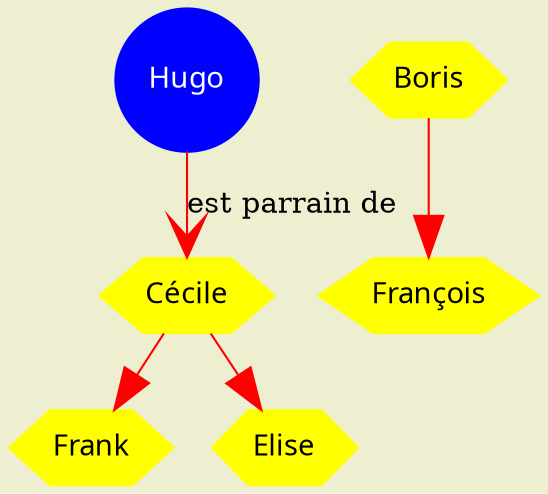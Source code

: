 digraph G { 
        graph [bgcolor=lightyellow2, splines=true]; 
        edge [color=red, arrowsize=2]; 
        node [color=yellow, style=filled, shape=polygon, sides=6, fontname="Verdana"]; 
        A1 -> A3 [label="est parrain de", arrowtail=dot, arrowhead=open]; 
        A3 -> A5; 
        A3 -> A6; 
        A2 -> A4; 
        A1 [label="Hugo", shape=circle, color=blue, fontcolor=white]; 
        A2 [label="Boris"]; 
        A3 [label="Cécile"]; 
        A4 [label="François"]; 
        A5 [label="Frank"]; 
        A6 [label="Elise"]; 
} 
